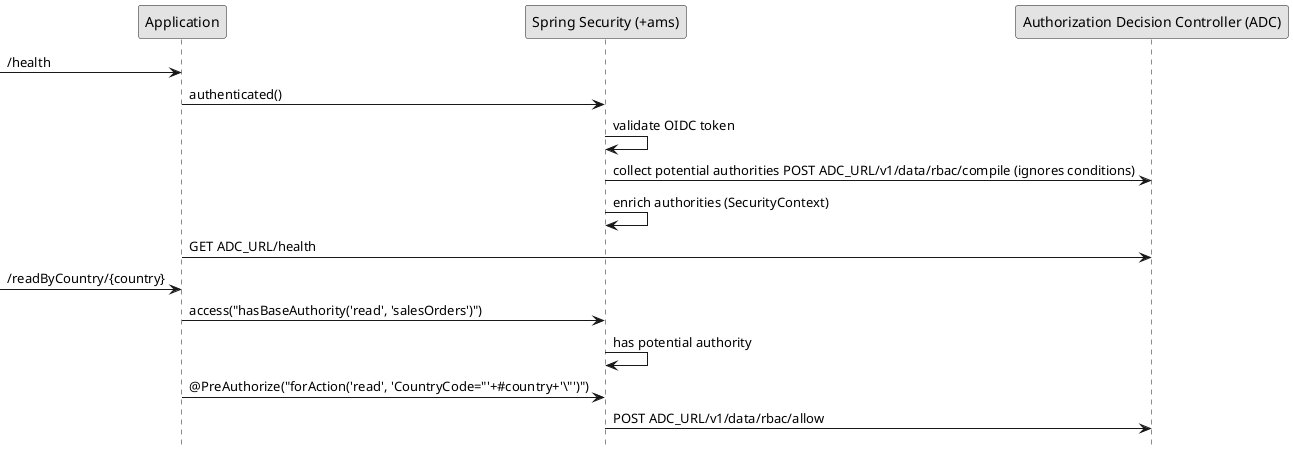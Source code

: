 # SPDX-FileCopyrightText: 2020
#
# SPDX-License-Identifier: Apache-2.0

@startuml
skinparam Monochrome true
hide footbox

-> Application: /health
Application -> "Spring Security (+ams)" : authenticated()
"Spring Security (+ams)" -> "Spring Security (+ams)" : validate OIDC token
"Spring Security (+ams)" -> "Authorization Decision Controller (ADC)" : collect potential authorities POST ADC_URL/v1/data/rbac/compile (ignores conditions)
"Spring Security (+ams)" -> "Spring Security (+ams)" : enrich authorities (SecurityContext)
Application -> "Authorization Decision Controller (ADC)" : GET ADC_URL/health



-> Application: /readByCountry/{country}
Application -> "Spring Security (+ams)" : access("hasBaseAuthority('read', 'salesOrders')")
"Spring Security (+ams)" -> "Spring Security (+ams)" : has potential authority
Application -> "Spring Security (+ams)" : @PreAuthorize("forAction('read', 'CountryCode="'+#country+'\"')")
"Spring Security (+ams)" -> "Authorization Decision Controller (ADC)" : POST ADC_URL/v1/data/rbac/allow
@enduml


